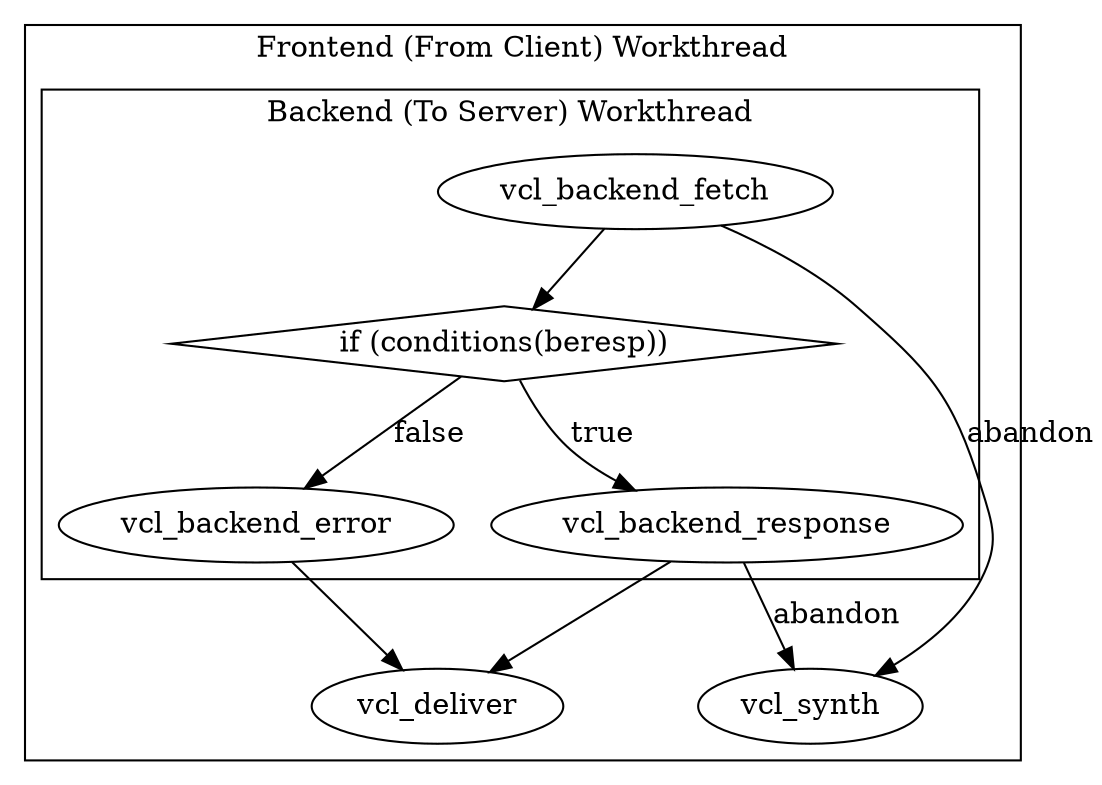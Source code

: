 digraph G{
	subgraph clusterfrontend{
		label="Frontend (From Client) Workthread";
		subgraph clusterbackend {
			label="Backend (To Server) Workthread";
			decision1 [shape=diamond,label="if (conditions(beresp))"];
			vcl_backend_fetch -> decision1;
			decision1 -> vcl_backend_response [label="true"];
			decision1 -> vcl_backend_error [label="false"];
		//	decision3 [shape=diamond];
		//	vcl_backend_response -> decision3[label="retry"];
		//	vcl_backend_error -> decision2 [label="retry"];
		}
			vcl_backend_fetch -> vcl_synth [label="abandon"];
		vcl_backend_response -> vcl_synth [label="abandon"];
		//retry1[shape=plaintext,label="retry"] 
		//decision2 [shape=diamond];
		//decision2 -> vcl_synth [label=">max"];
		//retry2[shape=plaintext,label="retry"]
		//decision2 -> retry1 [label="<=max"];
		//decision3 -> retry2 [label="<=max"];
		//decision3 -> vcl_synth [label=">max"];
		vcl_backend_error -> vcl_deliver;
		vcl_backend_response -> vcl_deliver;
	}
}
